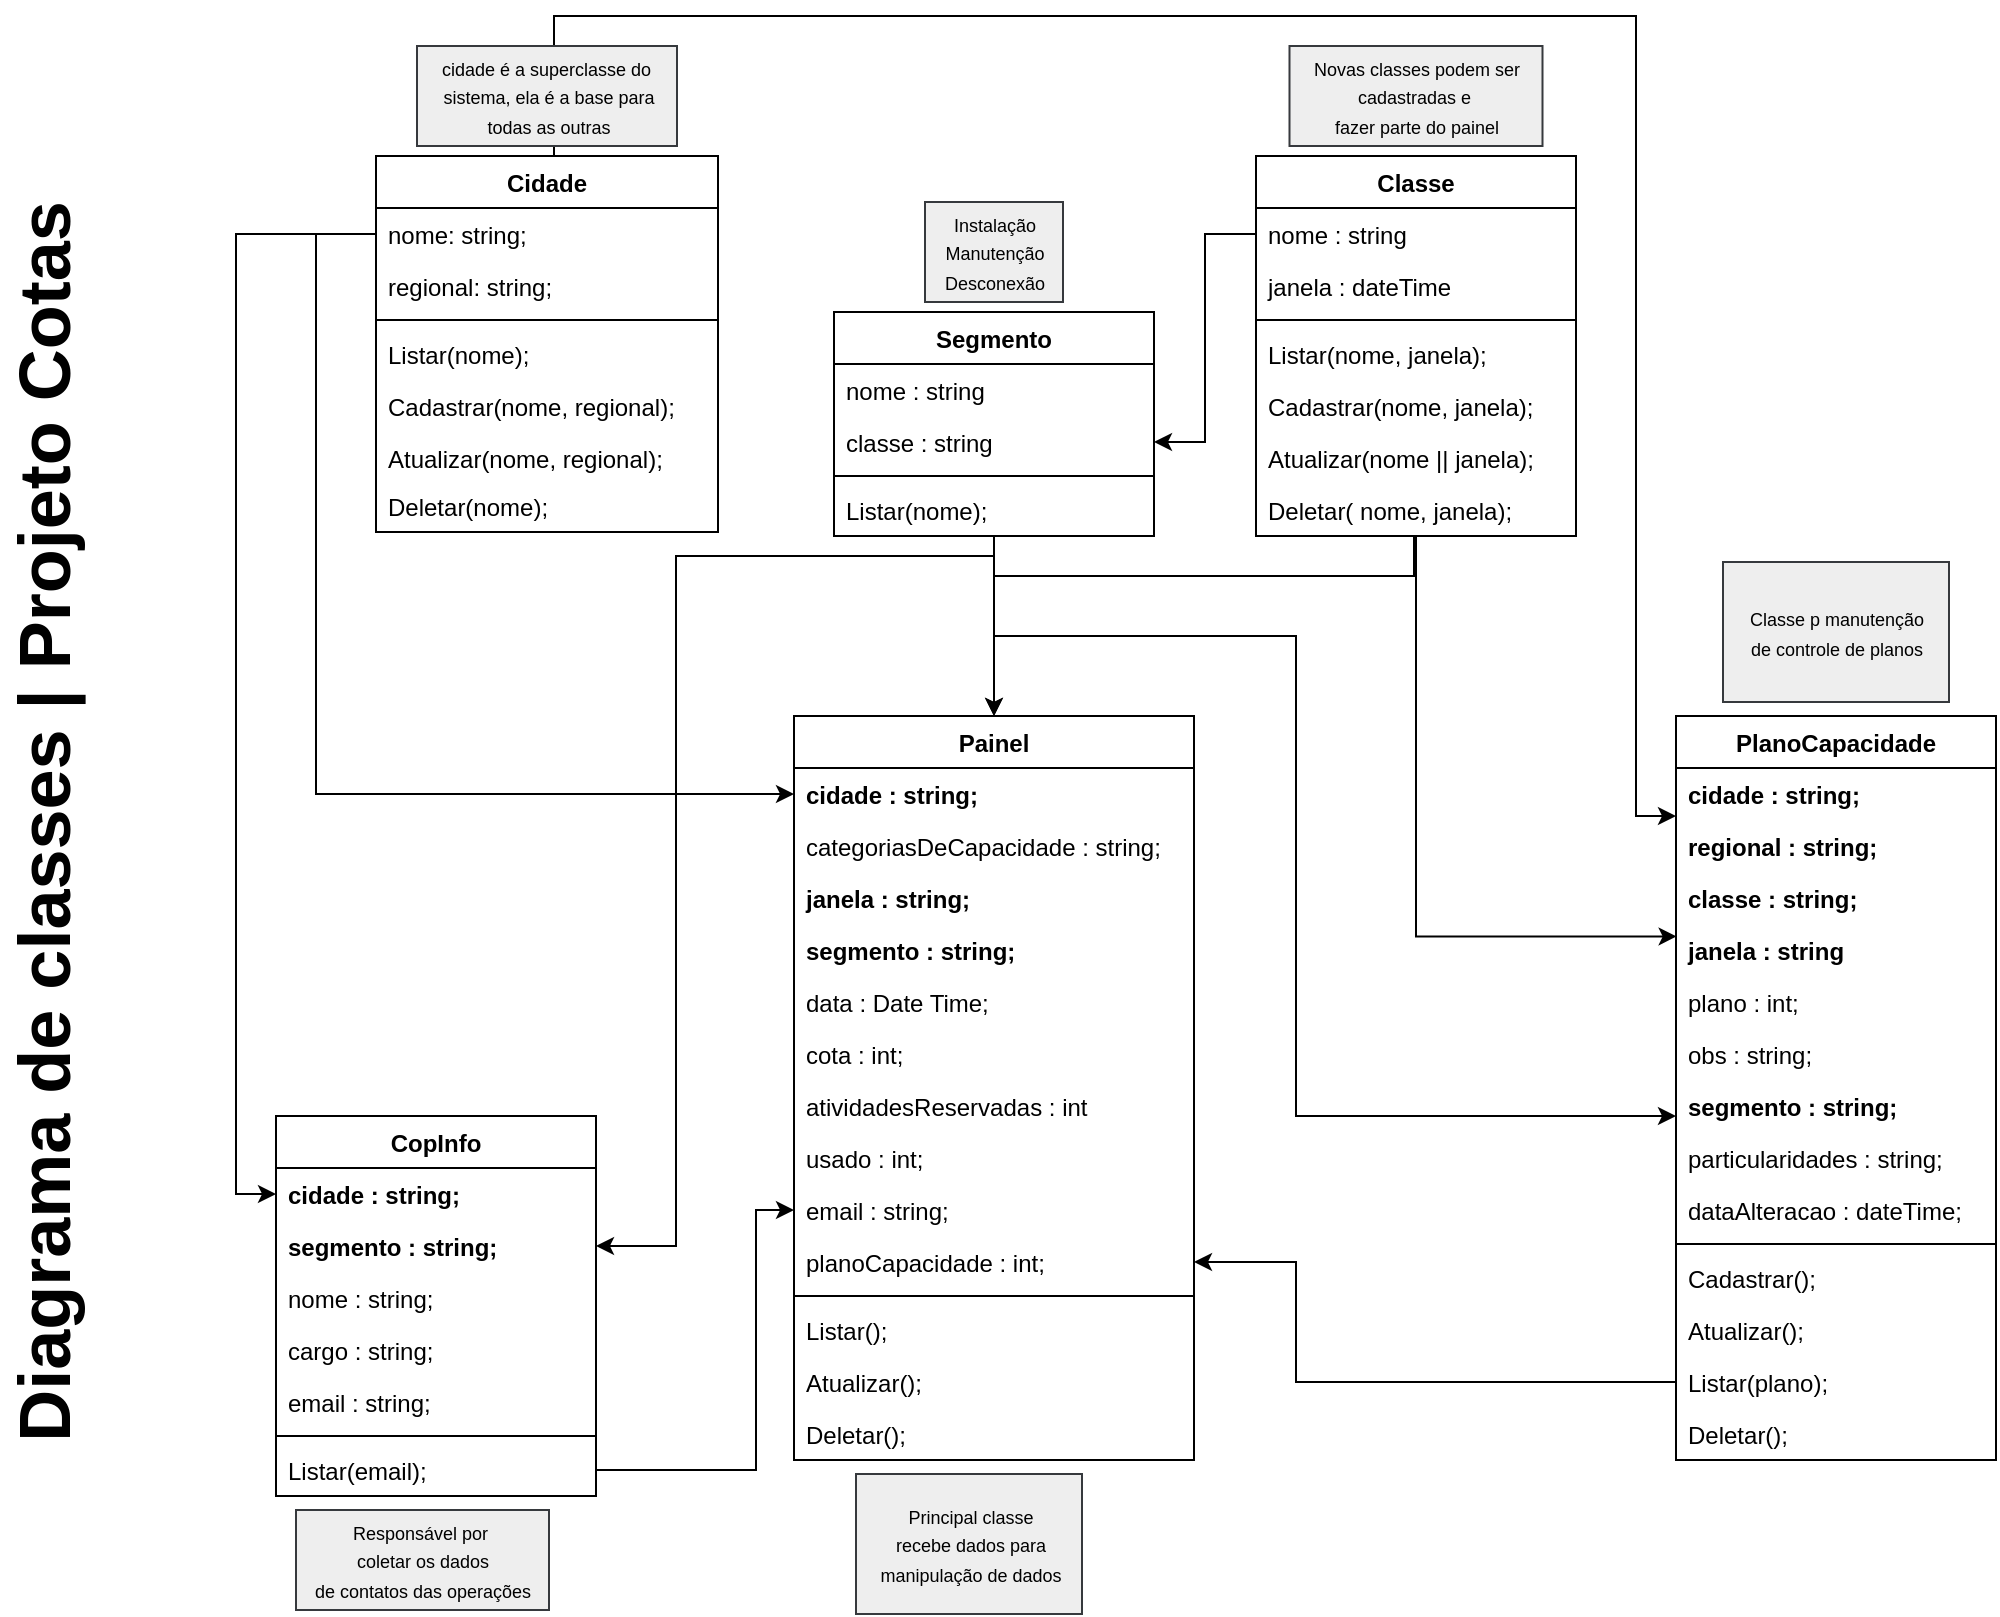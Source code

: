 <mxfile version="20.8.2"><diagram id="bKd8nCZgmNbRAATmLTqE" name="Página-1"><mxGraphModel dx="2018" dy="1100" grid="1" gridSize="10" guides="1" tooltips="1" connect="1" arrows="1" fold="1" page="1" pageScale="1" pageWidth="1169" pageHeight="827" background="#ffffff" math="0" shadow="0"><root><mxCell id="0"/><mxCell id="1" parent="0"/><mxCell id="ncsajtVMIMLtXobLdCpU-53" style="edgeStyle=orthogonalEdgeStyle;rounded=0;orthogonalLoop=1;jettySize=auto;html=1;fontSize=9;fontColor=#FF9933;" edge="1" parent="1" source="ncsajtVMIMLtXobLdCpU-5" target="ncsajtVMIMLtXobLdCpU-49"><mxGeometry relative="1" as="geometry"><Array as="points"><mxPoint x="314" y="17"/><mxPoint x="855" y="17"/><mxPoint x="855" y="417"/></Array></mxGeometry></mxCell><mxCell id="ncsajtVMIMLtXobLdCpU-5" value="Cidade" style="swimlane;fontStyle=1;align=center;verticalAlign=top;childLayout=stackLayout;horizontal=1;startSize=26;horizontalStack=0;resizeParent=1;resizeParentMax=0;resizeLast=0;collapsible=1;marginBottom=0;" vertex="1" parent="1"><mxGeometry x="225" y="87" width="171" height="188" as="geometry"/></mxCell><mxCell id="ncsajtVMIMLtXobLdCpU-6" value="nome: string;" style="text;strokeColor=none;fillColor=none;align=left;verticalAlign=top;spacingLeft=4;spacingRight=4;overflow=hidden;rotatable=0;points=[[0,0.5],[1,0.5]];portConstraint=eastwest;" vertex="1" parent="ncsajtVMIMLtXobLdCpU-5"><mxGeometry y="26" width="171" height="26" as="geometry"/></mxCell><mxCell id="ncsajtVMIMLtXobLdCpU-12" value="regional: string;" style="text;strokeColor=none;fillColor=none;align=left;verticalAlign=top;spacingLeft=4;spacingRight=4;overflow=hidden;rotatable=0;points=[[0,0.5],[1,0.5]];portConstraint=eastwest;" vertex="1" parent="ncsajtVMIMLtXobLdCpU-5"><mxGeometry y="52" width="171" height="26" as="geometry"/></mxCell><mxCell id="ncsajtVMIMLtXobLdCpU-7" value="" style="line;strokeWidth=1;fillColor=none;align=left;verticalAlign=middle;spacingTop=-1;spacingLeft=3;spacingRight=3;rotatable=0;labelPosition=right;points=[];portConstraint=eastwest;strokeColor=inherit;" vertex="1" parent="ncsajtVMIMLtXobLdCpU-5"><mxGeometry y="78" width="171" height="8" as="geometry"/></mxCell><mxCell id="ncsajtVMIMLtXobLdCpU-8" value="Listar(nome);" style="text;strokeColor=none;fillColor=none;align=left;verticalAlign=top;spacingLeft=4;spacingRight=4;overflow=hidden;rotatable=0;points=[[0,0.5],[1,0.5]];portConstraint=eastwest;" vertex="1" parent="ncsajtVMIMLtXobLdCpU-5"><mxGeometry y="86" width="171" height="26" as="geometry"/></mxCell><mxCell id="ncsajtVMIMLtXobLdCpU-9" value="Cadastrar(nome, regional);" style="text;strokeColor=none;fillColor=none;align=left;verticalAlign=top;spacingLeft=4;spacingRight=4;overflow=hidden;rotatable=0;points=[[0,0.5],[1,0.5]];portConstraint=eastwest;" vertex="1" parent="ncsajtVMIMLtXobLdCpU-5"><mxGeometry y="112" width="171" height="26" as="geometry"/></mxCell><mxCell id="ncsajtVMIMLtXobLdCpU-10" value="Atualizar(nome, regional);" style="text;strokeColor=none;fillColor=none;align=left;verticalAlign=top;spacingLeft=4;spacingRight=4;overflow=hidden;rotatable=0;points=[[0,0.5],[1,0.5]];portConstraint=eastwest;" vertex="1" parent="ncsajtVMIMLtXobLdCpU-5"><mxGeometry y="138" width="171" height="24" as="geometry"/></mxCell><mxCell id="ncsajtVMIMLtXobLdCpU-11" value="Deletar(nome);" style="text;strokeColor=none;fillColor=none;align=left;verticalAlign=top;spacingLeft=4;spacingRight=4;overflow=hidden;rotatable=0;points=[[0,0.5],[1,0.5]];portConstraint=eastwest;" vertex="1" parent="ncsajtVMIMLtXobLdCpU-5"><mxGeometry y="162" width="171" height="26" as="geometry"/></mxCell><mxCell id="ncsajtVMIMLtXobLdCpU-14" value="Painel" style="swimlane;fontStyle=1;align=center;verticalAlign=top;childLayout=stackLayout;horizontal=1;startSize=26;horizontalStack=0;resizeParent=1;resizeParentMax=0;resizeLast=0;collapsible=1;marginBottom=0;" vertex="1" parent="1"><mxGeometry x="434" y="367" width="200" height="372" as="geometry"/></mxCell><mxCell id="ncsajtVMIMLtXobLdCpU-20" value="cidade : string;" style="text;strokeColor=none;fillColor=none;align=left;verticalAlign=top;spacingLeft=4;spacingRight=4;overflow=hidden;rotatable=0;points=[[0,0.5],[1,0.5]];portConstraint=eastwest;fontStyle=1" vertex="1" parent="ncsajtVMIMLtXobLdCpU-14"><mxGeometry y="26" width="200" height="26" as="geometry"/></mxCell><mxCell id="ncsajtVMIMLtXobLdCpU-19" value="categoriasDeCapacidade : string;" style="text;strokeColor=none;fillColor=none;align=left;verticalAlign=top;spacingLeft=4;spacingRight=4;overflow=hidden;rotatable=0;points=[[0,0.5],[1,0.5]];portConstraint=eastwest;" vertex="1" parent="ncsajtVMIMLtXobLdCpU-14"><mxGeometry y="52" width="200" height="26" as="geometry"/></mxCell><mxCell id="ncsajtVMIMLtXobLdCpU-18" value="janela : string;" style="text;strokeColor=none;fillColor=none;align=left;verticalAlign=top;spacingLeft=4;spacingRight=4;overflow=hidden;rotatable=0;points=[[0,0.5],[1,0.5]];portConstraint=eastwest;fontStyle=1" vertex="1" parent="ncsajtVMIMLtXobLdCpU-14"><mxGeometry y="78" width="200" height="26" as="geometry"/></mxCell><mxCell id="ncsajtVMIMLtXobLdCpU-25" value="segmento : string;" style="text;strokeColor=none;fillColor=none;align=left;verticalAlign=top;spacingLeft=4;spacingRight=4;overflow=hidden;rotatable=0;points=[[0,0.5],[1,0.5]];portConstraint=eastwest;fontStyle=1" vertex="1" parent="ncsajtVMIMLtXobLdCpU-14"><mxGeometry y="104" width="200" height="26" as="geometry"/></mxCell><mxCell id="ncsajtVMIMLtXobLdCpU-24" value="data : Date Time;" style="text;strokeColor=none;fillColor=none;align=left;verticalAlign=top;spacingLeft=4;spacingRight=4;overflow=hidden;rotatable=0;points=[[0,0.5],[1,0.5]];portConstraint=eastwest;" vertex="1" parent="ncsajtVMIMLtXobLdCpU-14"><mxGeometry y="130" width="200" height="26" as="geometry"/></mxCell><mxCell id="ncsajtVMIMLtXobLdCpU-23" value="cota : int;" style="text;strokeColor=none;fillColor=none;align=left;verticalAlign=top;spacingLeft=4;spacingRight=4;overflow=hidden;rotatable=0;points=[[0,0.5],[1,0.5]];portConstraint=eastwest;" vertex="1" parent="ncsajtVMIMLtXobLdCpU-14"><mxGeometry y="156" width="200" height="26" as="geometry"/></mxCell><mxCell id="ncsajtVMIMLtXobLdCpU-22" value="atividadesReservadas : int" style="text;strokeColor=none;fillColor=none;align=left;verticalAlign=top;spacingLeft=4;spacingRight=4;overflow=hidden;rotatable=0;points=[[0,0.5],[1,0.5]];portConstraint=eastwest;" vertex="1" parent="ncsajtVMIMLtXobLdCpU-14"><mxGeometry y="182" width="200" height="26" as="geometry"/></mxCell><mxCell id="ncsajtVMIMLtXobLdCpU-21" value="usado : int;" style="text;strokeColor=none;fillColor=none;align=left;verticalAlign=top;spacingLeft=4;spacingRight=4;overflow=hidden;rotatable=0;points=[[0,0.5],[1,0.5]];portConstraint=eastwest;" vertex="1" parent="ncsajtVMIMLtXobLdCpU-14"><mxGeometry y="208" width="200" height="26" as="geometry"/></mxCell><mxCell id="ncsajtVMIMLtXobLdCpU-70" value="email : string;" style="text;strokeColor=none;fillColor=none;align=left;verticalAlign=top;spacingLeft=4;spacingRight=4;overflow=hidden;rotatable=0;points=[[0,0.5],[1,0.5]];portConstraint=eastwest;" vertex="1" parent="ncsajtVMIMLtXobLdCpU-14"><mxGeometry y="234" width="200" height="26" as="geometry"/></mxCell><mxCell id="ncsajtVMIMLtXobLdCpU-83" value="planoCapacidade : int;" style="text;strokeColor=none;fillColor=none;align=left;verticalAlign=top;spacingLeft=4;spacingRight=4;overflow=hidden;rotatable=0;points=[[0,0.5],[1,0.5]];portConstraint=eastwest;" vertex="1" parent="ncsajtVMIMLtXobLdCpU-14"><mxGeometry y="260" width="200" height="26" as="geometry"/></mxCell><mxCell id="ncsajtVMIMLtXobLdCpU-16" value="" style="line;strokeWidth=1;fillColor=none;align=left;verticalAlign=middle;spacingTop=-1;spacingLeft=3;spacingRight=3;rotatable=0;labelPosition=right;points=[];portConstraint=eastwest;strokeColor=inherit;" vertex="1" parent="ncsajtVMIMLtXobLdCpU-14"><mxGeometry y="286" width="200" height="8" as="geometry"/></mxCell><mxCell id="ncsajtVMIMLtXobLdCpU-17" value="Listar();" style="text;strokeColor=none;fillColor=none;align=left;verticalAlign=top;spacingLeft=4;spacingRight=4;overflow=hidden;rotatable=0;points=[[0,0.5],[1,0.5]];portConstraint=eastwest;" vertex="1" parent="ncsajtVMIMLtXobLdCpU-14"><mxGeometry y="294" width="200" height="26" as="geometry"/></mxCell><mxCell id="ncsajtVMIMLtXobLdCpU-28" value="Atualizar();" style="text;strokeColor=none;fillColor=none;align=left;verticalAlign=top;spacingLeft=4;spacingRight=4;overflow=hidden;rotatable=0;points=[[0,0.5],[1,0.5]];portConstraint=eastwest;" vertex="1" parent="ncsajtVMIMLtXobLdCpU-14"><mxGeometry y="320" width="200" height="26" as="geometry"/></mxCell><mxCell id="ncsajtVMIMLtXobLdCpU-27" value="Deletar();" style="text;strokeColor=none;fillColor=none;align=left;verticalAlign=top;spacingLeft=4;spacingRight=4;overflow=hidden;rotatable=0;points=[[0,0.5],[1,0.5]];portConstraint=eastwest;" vertex="1" parent="ncsajtVMIMLtXobLdCpU-14"><mxGeometry y="346" width="200" height="26" as="geometry"/></mxCell><mxCell id="ncsajtVMIMLtXobLdCpU-44" style="edgeStyle=orthogonalEdgeStyle;rounded=0;orthogonalLoop=1;jettySize=auto;html=1;entryX=0.5;entryY=0;entryDx=0;entryDy=0;" edge="1" parent="1" source="ncsajtVMIMLtXobLdCpU-30" target="ncsajtVMIMLtXobLdCpU-14"><mxGeometry relative="1" as="geometry"><Array as="points"><mxPoint x="534" y="347"/><mxPoint x="534" y="347"/></Array></mxGeometry></mxCell><mxCell id="ncsajtVMIMLtXobLdCpU-30" value="Segmento" style="swimlane;fontStyle=1;align=center;verticalAlign=top;childLayout=stackLayout;horizontal=1;startSize=26;horizontalStack=0;resizeParent=1;resizeParentMax=0;resizeLast=0;collapsible=1;marginBottom=0;" vertex="1" parent="1"><mxGeometry x="454" y="165" width="160" height="112" as="geometry"/></mxCell><mxCell id="ncsajtVMIMLtXobLdCpU-31" value="nome : string" style="text;strokeColor=none;fillColor=none;align=left;verticalAlign=top;spacingLeft=4;spacingRight=4;overflow=hidden;rotatable=0;points=[[0,0.5],[1,0.5]];portConstraint=eastwest;" vertex="1" parent="ncsajtVMIMLtXobLdCpU-30"><mxGeometry y="26" width="160" height="26" as="geometry"/></mxCell><mxCell id="ncsajtVMIMLtXobLdCpU-85" value="classe : string" style="text;strokeColor=none;fillColor=none;align=left;verticalAlign=top;spacingLeft=4;spacingRight=4;overflow=hidden;rotatable=0;points=[[0,0.5],[1,0.5]];portConstraint=eastwest;" vertex="1" parent="ncsajtVMIMLtXobLdCpU-30"><mxGeometry y="52" width="160" height="26" as="geometry"/></mxCell><mxCell id="ncsajtVMIMLtXobLdCpU-32" value="" style="line;strokeWidth=1;fillColor=none;align=left;verticalAlign=middle;spacingTop=-1;spacingLeft=3;spacingRight=3;rotatable=0;labelPosition=right;points=[];portConstraint=eastwest;strokeColor=inherit;" vertex="1" parent="ncsajtVMIMLtXobLdCpU-30"><mxGeometry y="78" width="160" height="8" as="geometry"/></mxCell><mxCell id="ncsajtVMIMLtXobLdCpU-33" value="Listar(nome);" style="text;strokeColor=none;fillColor=none;align=left;verticalAlign=top;spacingLeft=4;spacingRight=4;overflow=hidden;rotatable=0;points=[[0,0.5],[1,0.5]];portConstraint=eastwest;" vertex="1" parent="ncsajtVMIMLtXobLdCpU-30"><mxGeometry y="86" width="160" height="26" as="geometry"/></mxCell><mxCell id="ncsajtVMIMLtXobLdCpU-60" style="edgeStyle=orthogonalEdgeStyle;rounded=0;orthogonalLoop=1;jettySize=auto;html=1;entryX=0.002;entryY=0.24;entryDx=0;entryDy=0;entryPerimeter=0;fontSize=9;fontColor=#FF9933;" edge="1" parent="1" source="ncsajtVMIMLtXobLdCpU-36" target="ncsajtVMIMLtXobLdCpU-57"><mxGeometry relative="1" as="geometry"><Array as="points"><mxPoint x="745" y="477"/></Array></mxGeometry></mxCell><mxCell id="ncsajtVMIMLtXobLdCpU-36" value="Classe" style="swimlane;fontStyle=1;align=center;verticalAlign=top;childLayout=stackLayout;horizontal=1;startSize=26;horizontalStack=0;resizeParent=1;resizeParentMax=0;resizeLast=0;collapsible=1;marginBottom=0;" vertex="1" parent="1"><mxGeometry x="665" y="87" width="160" height="190" as="geometry"/></mxCell><mxCell id="ncsajtVMIMLtXobLdCpU-37" value="nome : string" style="text;strokeColor=none;fillColor=none;align=left;verticalAlign=top;spacingLeft=4;spacingRight=4;overflow=hidden;rotatable=0;points=[[0,0.5],[1,0.5]];portConstraint=eastwest;" vertex="1" parent="ncsajtVMIMLtXobLdCpU-36"><mxGeometry y="26" width="160" height="26" as="geometry"/></mxCell><mxCell id="ncsajtVMIMLtXobLdCpU-40" value="janela : dateTime" style="text;strokeColor=none;fillColor=none;align=left;verticalAlign=top;spacingLeft=4;spacingRight=4;overflow=hidden;rotatable=0;points=[[0,0.5],[1,0.5]];portConstraint=eastwest;" vertex="1" parent="ncsajtVMIMLtXobLdCpU-36"><mxGeometry y="52" width="160" height="26" as="geometry"/></mxCell><mxCell id="ncsajtVMIMLtXobLdCpU-38" value="" style="line;strokeWidth=1;fillColor=none;align=left;verticalAlign=middle;spacingTop=-1;spacingLeft=3;spacingRight=3;rotatable=0;labelPosition=right;points=[];portConstraint=eastwest;strokeColor=inherit;" vertex="1" parent="ncsajtVMIMLtXobLdCpU-36"><mxGeometry y="78" width="160" height="8" as="geometry"/></mxCell><mxCell id="ncsajtVMIMLtXobLdCpU-39" value="Listar(nome, janela);" style="text;strokeColor=none;fillColor=none;align=left;verticalAlign=top;spacingLeft=4;spacingRight=4;overflow=hidden;rotatable=0;points=[[0,0.5],[1,0.5]];portConstraint=eastwest;" vertex="1" parent="ncsajtVMIMLtXobLdCpU-36"><mxGeometry y="86" width="160" height="26" as="geometry"/></mxCell><mxCell id="ncsajtVMIMLtXobLdCpU-41" value="Cadastrar(nome, janela);" style="text;strokeColor=none;fillColor=none;align=left;verticalAlign=top;spacingLeft=4;spacingRight=4;overflow=hidden;rotatable=0;points=[[0,0.5],[1,0.5]];portConstraint=eastwest;" vertex="1" parent="ncsajtVMIMLtXobLdCpU-36"><mxGeometry y="112" width="160" height="26" as="geometry"/></mxCell><mxCell id="ncsajtVMIMLtXobLdCpU-43" value="Atualizar(nome || janela);" style="text;strokeColor=none;fillColor=none;align=left;verticalAlign=top;spacingLeft=4;spacingRight=4;overflow=hidden;rotatable=0;points=[[0,0.5],[1,0.5]];portConstraint=eastwest;" vertex="1" parent="ncsajtVMIMLtXobLdCpU-36"><mxGeometry y="138" width="160" height="26" as="geometry"/></mxCell><mxCell id="ncsajtVMIMLtXobLdCpU-42" value="Deletar( nome, janela);" style="text;strokeColor=none;fillColor=none;align=left;verticalAlign=top;spacingLeft=4;spacingRight=4;overflow=hidden;rotatable=0;points=[[0,0.5],[1,0.5]];portConstraint=eastwest;" vertex="1" parent="ncsajtVMIMLtXobLdCpU-36"><mxGeometry y="164" width="160" height="26" as="geometry"/></mxCell><mxCell id="ncsajtVMIMLtXobLdCpU-45" style="edgeStyle=orthogonalEdgeStyle;rounded=0;orthogonalLoop=1;jettySize=auto;html=1;" edge="1" parent="1" source="ncsajtVMIMLtXobLdCpU-42" target="ncsajtVMIMLtXobLdCpU-14"><mxGeometry relative="1" as="geometry"><Array as="points"><mxPoint x="744" y="297"/><mxPoint x="534" y="297"/></Array></mxGeometry></mxCell><mxCell id="ncsajtVMIMLtXobLdCpU-47" value="&lt;font style=&quot;font-size: 9px;&quot;&gt;Novas classes podem ser&lt;br&gt;cadastradas e&amp;nbsp;&lt;br&gt;fazer parte do painel&lt;br&gt;&lt;/font&gt;" style="html=1;fillColor=#eeeeee;strokeColor=#36393d;fontColor=#000000;" vertex="1" parent="1"><mxGeometry x="681.75" y="32" width="126.5" height="50" as="geometry"/></mxCell><mxCell id="ncsajtVMIMLtXobLdCpU-48" value="&lt;font style=&quot;font-size: 9px;&quot;&gt;cidade é a superclasse do&amp;nbsp;&lt;br&gt;sistema, ela é a base para&lt;br&gt;todas as outras&lt;br&gt;&lt;/font&gt;" style="html=1;fillColor=#eeeeee;strokeColor=#36393d;fontColor=#000000;" vertex="1" parent="1"><mxGeometry x="245.5" y="32" width="130" height="50" as="geometry"/></mxCell><mxCell id="ncsajtVMIMLtXobLdCpU-49" value="PlanoCapacidade" style="swimlane;fontStyle=1;align=center;verticalAlign=top;childLayout=stackLayout;horizontal=1;startSize=26;horizontalStack=0;resizeParent=1;resizeParentMax=0;resizeLast=0;collapsible=1;marginBottom=0;fillStyle=cross-hatch;fontSize=12;" vertex="1" parent="1"><mxGeometry x="875" y="367" width="160" height="372" as="geometry"/></mxCell><mxCell id="ncsajtVMIMLtXobLdCpU-50" value="cidade : string;" style="text;align=left;verticalAlign=top;spacingLeft=4;spacingRight=4;overflow=hidden;rotatable=0;points=[[0,0.5],[1,0.5]];portConstraint=eastwest;fillStyle=cross-hatch;fontSize=12;fontStyle=1" vertex="1" parent="ncsajtVMIMLtXobLdCpU-49"><mxGeometry y="26" width="160" height="26" as="geometry"/></mxCell><mxCell id="ncsajtVMIMLtXobLdCpU-54" value="regional : string;" style="text;align=left;verticalAlign=top;spacingLeft=4;spacingRight=4;overflow=hidden;rotatable=0;points=[[0,0.5],[1,0.5]];portConstraint=eastwest;fillStyle=cross-hatch;fontSize=12;fontStyle=1" vertex="1" parent="ncsajtVMIMLtXobLdCpU-49"><mxGeometry y="52" width="160" height="26" as="geometry"/></mxCell><mxCell id="ncsajtVMIMLtXobLdCpU-58" value="classe : string;" style="text;align=left;verticalAlign=top;spacingLeft=4;spacingRight=4;overflow=hidden;rotatable=0;points=[[0,0.5],[1,0.5]];portConstraint=eastwest;fillStyle=cross-hatch;fontSize=12;fontStyle=1" vertex="1" parent="ncsajtVMIMLtXobLdCpU-49"><mxGeometry y="78" width="160" height="26" as="geometry"/></mxCell><mxCell id="ncsajtVMIMLtXobLdCpU-57" value="janela : string" style="text;align=left;verticalAlign=top;spacingLeft=4;spacingRight=4;overflow=hidden;rotatable=0;points=[[0,0.5],[1,0.5]];portConstraint=eastwest;fillStyle=cross-hatch;fontSize=12;fontStyle=1" vertex="1" parent="ncsajtVMIMLtXobLdCpU-49"><mxGeometry y="104" width="160" height="26" as="geometry"/></mxCell><mxCell id="ncsajtVMIMLtXobLdCpU-61" value="plano : int;&#10;" style="text;align=left;verticalAlign=top;spacingLeft=4;spacingRight=4;overflow=hidden;rotatable=0;points=[[0,0.5],[1,0.5]];portConstraint=eastwest;fillStyle=cross-hatch;fontSize=12;fontStyle=0" vertex="1" parent="ncsajtVMIMLtXobLdCpU-49"><mxGeometry y="130" width="160" height="26" as="geometry"/></mxCell><mxCell id="ncsajtVMIMLtXobLdCpU-55" value="obs : string;" style="text;align=left;verticalAlign=top;spacingLeft=4;spacingRight=4;overflow=hidden;rotatable=0;points=[[0,0.5],[1,0.5]];portConstraint=eastwest;fillStyle=cross-hatch;fontSize=12;" vertex="1" parent="ncsajtVMIMLtXobLdCpU-49"><mxGeometry y="156" width="160" height="26" as="geometry"/></mxCell><mxCell id="ncsajtVMIMLtXobLdCpU-64" value="segmento : string;" style="text;align=left;verticalAlign=top;spacingLeft=4;spacingRight=4;overflow=hidden;rotatable=0;points=[[0,0.5],[1,0.5]];portConstraint=eastwest;fillStyle=cross-hatch;fontSize=12;fontStyle=1" vertex="1" parent="ncsajtVMIMLtXobLdCpU-49"><mxGeometry y="182" width="160" height="26" as="geometry"/></mxCell><mxCell id="ncsajtVMIMLtXobLdCpU-56" value="particularidades : string;" style="text;align=left;verticalAlign=top;spacingLeft=4;spacingRight=4;overflow=hidden;rotatable=0;points=[[0,0.5],[1,0.5]];portConstraint=eastwest;fillStyle=cross-hatch;fontSize=12;" vertex="1" parent="ncsajtVMIMLtXobLdCpU-49"><mxGeometry y="208" width="160" height="26" as="geometry"/></mxCell><mxCell id="ncsajtVMIMLtXobLdCpU-62" value="dataAlteracao : dateTime;" style="text;align=left;verticalAlign=top;spacingLeft=4;spacingRight=4;overflow=hidden;rotatable=0;points=[[0,0.5],[1,0.5]];portConstraint=eastwest;fillStyle=cross-hatch;fontSize=12;" vertex="1" parent="ncsajtVMIMLtXobLdCpU-49"><mxGeometry y="234" width="160" height="26" as="geometry"/></mxCell><mxCell id="ncsajtVMIMLtXobLdCpU-51" value="" style="line;strokeWidth=1;align=left;verticalAlign=middle;spacingTop=-1;spacingLeft=3;spacingRight=3;rotatable=0;labelPosition=right;points=[];portConstraint=eastwest;fillStyle=cross-hatch;fontSize=9;" vertex="1" parent="ncsajtVMIMLtXobLdCpU-49"><mxGeometry y="260" width="160" height="8" as="geometry"/></mxCell><mxCell id="ncsajtVMIMLtXobLdCpU-52" value="Cadastrar();" style="text;align=left;verticalAlign=top;spacingLeft=4;spacingRight=4;overflow=hidden;rotatable=0;points=[[0,0.5],[1,0.5]];portConstraint=eastwest;fillStyle=cross-hatch;fontSize=12;" vertex="1" parent="ncsajtVMIMLtXobLdCpU-49"><mxGeometry y="268" width="160" height="26" as="geometry"/></mxCell><mxCell id="ncsajtVMIMLtXobLdCpU-67" value="Atualizar();" style="text;align=left;verticalAlign=top;spacingLeft=4;spacingRight=4;overflow=hidden;rotatable=0;points=[[0,0.5],[1,0.5]];portConstraint=eastwest;fillStyle=cross-hatch;fontSize=12;" vertex="1" parent="ncsajtVMIMLtXobLdCpU-49"><mxGeometry y="294" width="160" height="26" as="geometry"/></mxCell><mxCell id="ncsajtVMIMLtXobLdCpU-66" value="Listar(plano);" style="text;align=left;verticalAlign=top;spacingLeft=4;spacingRight=4;overflow=hidden;rotatable=0;points=[[0,0.5],[1,0.5]];portConstraint=eastwest;fillStyle=cross-hatch;fontSize=12;" vertex="1" parent="ncsajtVMIMLtXobLdCpU-49"><mxGeometry y="320" width="160" height="26" as="geometry"/></mxCell><mxCell id="ncsajtVMIMLtXobLdCpU-65" value="Deletar();" style="text;align=left;verticalAlign=top;spacingLeft=4;spacingRight=4;overflow=hidden;rotatable=0;points=[[0,0.5],[1,0.5]];portConstraint=eastwest;fillStyle=cross-hatch;fontSize=12;" vertex="1" parent="ncsajtVMIMLtXobLdCpU-49"><mxGeometry y="346" width="160" height="26" as="geometry"/></mxCell><mxCell id="ncsajtVMIMLtXobLdCpU-63" style="edgeStyle=orthogonalEdgeStyle;rounded=0;orthogonalLoop=1;jettySize=auto;html=1;fontSize=12;fontColor=#FF9933;" edge="1" parent="1" source="ncsajtVMIMLtXobLdCpU-33"><mxGeometry relative="1" as="geometry"><mxPoint x="875" y="567" as="targetPoint"/><Array as="points"><mxPoint x="534" y="327"/><mxPoint x="685" y="327"/><mxPoint x="685" y="567"/></Array></mxGeometry></mxCell><mxCell id="ncsajtVMIMLtXobLdCpU-68" value="&lt;font style=&quot;font-size: 9px;&quot;&gt;Classe p manutenção&lt;br&gt;de controle de planos&lt;br&gt;&lt;/font&gt;" style="html=1;fillColor=#eeeeee;strokeColor=#36393d;fontColor=#000000;" vertex="1" parent="1"><mxGeometry x="898.5" y="290" width="113" height="70" as="geometry"/></mxCell><mxCell id="ncsajtVMIMLtXobLdCpU-69" value="&lt;font style=&quot;font-size: 9px;&quot;&gt;Principal classe&lt;br&gt;recebe dados para&lt;br&gt;manipulação de dados&lt;br&gt;&lt;/font&gt;" style="html=1;fillColor=#eeeeee;strokeColor=#36393d;fontColor=#000000;" vertex="1" parent="1"><mxGeometry x="465" y="746" width="113" height="70" as="geometry"/></mxCell><mxCell id="ncsajtVMIMLtXobLdCpU-71" value="CopInfo" style="swimlane;fontStyle=1;align=center;verticalAlign=top;childLayout=stackLayout;horizontal=1;startSize=26;horizontalStack=0;resizeParent=1;resizeParentMax=0;resizeLast=0;collapsible=1;marginBottom=0;fillStyle=cross-hatch;fontSize=12;" vertex="1" parent="1"><mxGeometry x="175" y="567" width="160" height="190" as="geometry"/></mxCell><mxCell id="ncsajtVMIMLtXobLdCpU-72" value="cidade : string;" style="text;align=left;verticalAlign=top;spacingLeft=4;spacingRight=4;overflow=hidden;rotatable=0;points=[[0,0.5],[1,0.5]];portConstraint=eastwest;fillStyle=cross-hatch;fontSize=12;fontStyle=1" vertex="1" parent="ncsajtVMIMLtXobLdCpU-71"><mxGeometry y="26" width="160" height="26" as="geometry"/></mxCell><mxCell id="ncsajtVMIMLtXobLdCpU-75" value="segmento : string;" style="text;align=left;verticalAlign=top;spacingLeft=4;spacingRight=4;overflow=hidden;rotatable=0;points=[[0,0.5],[1,0.5]];portConstraint=eastwest;fillStyle=cross-hatch;fontSize=12;fontStyle=1" vertex="1" parent="ncsajtVMIMLtXobLdCpU-71"><mxGeometry y="52" width="160" height="26" as="geometry"/></mxCell><mxCell id="ncsajtVMIMLtXobLdCpU-79" value="nome : string;" style="text;align=left;verticalAlign=top;spacingLeft=4;spacingRight=4;overflow=hidden;rotatable=0;points=[[0,0.5],[1,0.5]];portConstraint=eastwest;fillStyle=cross-hatch;fontSize=12;" vertex="1" parent="ncsajtVMIMLtXobLdCpU-71"><mxGeometry y="78" width="160" height="26" as="geometry"/></mxCell><mxCell id="ncsajtVMIMLtXobLdCpU-78" value="cargo : string;" style="text;align=left;verticalAlign=top;spacingLeft=4;spacingRight=4;overflow=hidden;rotatable=0;points=[[0,0.5],[1,0.5]];portConstraint=eastwest;fillStyle=cross-hatch;fontSize=12;" vertex="1" parent="ncsajtVMIMLtXobLdCpU-71"><mxGeometry y="104" width="160" height="26" as="geometry"/></mxCell><mxCell id="ncsajtVMIMLtXobLdCpU-76" value="email : string;" style="text;align=left;verticalAlign=top;spacingLeft=4;spacingRight=4;overflow=hidden;rotatable=0;points=[[0,0.5],[1,0.5]];portConstraint=eastwest;fillStyle=cross-hatch;fontSize=12;" vertex="1" parent="ncsajtVMIMLtXobLdCpU-71"><mxGeometry y="130" width="160" height="26" as="geometry"/></mxCell><mxCell id="ncsajtVMIMLtXobLdCpU-73" value="" style="line;strokeWidth=1;align=left;verticalAlign=middle;spacingTop=-1;spacingLeft=3;spacingRight=3;rotatable=0;labelPosition=right;points=[];portConstraint=eastwest;fillStyle=cross-hatch;fontSize=12;" vertex="1" parent="ncsajtVMIMLtXobLdCpU-71"><mxGeometry y="156" width="160" height="8" as="geometry"/></mxCell><mxCell id="ncsajtVMIMLtXobLdCpU-74" value="Listar(email);" style="text;align=left;verticalAlign=top;spacingLeft=4;spacingRight=4;overflow=hidden;rotatable=0;points=[[0,0.5],[1,0.5]];portConstraint=eastwest;fillStyle=cross-hatch;fontSize=12;" vertex="1" parent="ncsajtVMIMLtXobLdCpU-71"><mxGeometry y="164" width="160" height="26" as="geometry"/></mxCell><mxCell id="ncsajtVMIMLtXobLdCpU-80" style="edgeStyle=orthogonalEdgeStyle;rounded=0;orthogonalLoop=1;jettySize=auto;html=1;entryX=0;entryY=0.5;entryDx=0;entryDy=0;fontSize=12;fontColor=#FF9933;" edge="1" parent="1" source="ncsajtVMIMLtXobLdCpU-6" target="ncsajtVMIMLtXobLdCpU-72"><mxGeometry relative="1" as="geometry"/></mxCell><mxCell id="ncsajtVMIMLtXobLdCpU-82" style="edgeStyle=orthogonalEdgeStyle;rounded=0;orthogonalLoop=1;jettySize=auto;html=1;entryX=0;entryY=0.5;entryDx=0;entryDy=0;fontSize=12;fontColor=#FF9933;exitX=1;exitY=0.5;exitDx=0;exitDy=0;" edge="1" parent="1" source="ncsajtVMIMLtXobLdCpU-74" target="ncsajtVMIMLtXobLdCpU-70"><mxGeometry relative="1" as="geometry"><Array as="points"><mxPoint x="415" y="744"/><mxPoint x="415" y="614"/></Array></mxGeometry></mxCell><mxCell id="ncsajtVMIMLtXobLdCpU-84" style="edgeStyle=orthogonalEdgeStyle;rounded=0;orthogonalLoop=1;jettySize=auto;html=1;entryX=1;entryY=0.5;entryDx=0;entryDy=0;fontSize=12;fontColor=#FF9933;" edge="1" parent="1" source="ncsajtVMIMLtXobLdCpU-66" target="ncsajtVMIMLtXobLdCpU-83"><mxGeometry relative="1" as="geometry"><Array as="points"><mxPoint x="685" y="700"/><mxPoint x="685" y="640"/></Array></mxGeometry></mxCell><mxCell id="ncsajtVMIMLtXobLdCpU-87" style="edgeStyle=orthogonalEdgeStyle;rounded=0;orthogonalLoop=1;jettySize=auto;html=1;entryX=1;entryY=0.5;entryDx=0;entryDy=0;fontSize=12;fontColor=#FF9933;" edge="1" parent="1" source="ncsajtVMIMLtXobLdCpU-33" target="ncsajtVMIMLtXobLdCpU-75"><mxGeometry relative="1" as="geometry"><Array as="points"><mxPoint x="534" y="287"/><mxPoint x="375" y="287"/><mxPoint x="375" y="632"/></Array></mxGeometry></mxCell><mxCell id="ncsajtVMIMLtXobLdCpU-89" style="edgeStyle=orthogonalEdgeStyle;rounded=0;orthogonalLoop=1;jettySize=auto;html=1;entryX=1;entryY=0.5;entryDx=0;entryDy=0;fontSize=12;fontColor=#FF9933;" edge="1" parent="1" source="ncsajtVMIMLtXobLdCpU-37" target="ncsajtVMIMLtXobLdCpU-85"><mxGeometry relative="1" as="geometry"/></mxCell><mxCell id="ncsajtVMIMLtXobLdCpU-91" style="edgeStyle=orthogonalEdgeStyle;rounded=0;orthogonalLoop=1;jettySize=auto;html=1;entryX=0;entryY=0.5;entryDx=0;entryDy=0;fontSize=12;fontColor=#FF9933;" edge="1" parent="1" source="ncsajtVMIMLtXobLdCpU-6" target="ncsajtVMIMLtXobLdCpU-20"><mxGeometry relative="1" as="geometry"><Array as="points"><mxPoint x="195" y="126"/><mxPoint x="195" y="406"/></Array></mxGeometry></mxCell><mxCell id="ncsajtVMIMLtXobLdCpU-92" value="&lt;font style=&quot;font-size: 9px;&quot;&gt;Responsável por&amp;nbsp;&lt;br&gt;coletar os dados&lt;br&gt;de contatos das operações&lt;br&gt;&lt;/font&gt;" style="html=1;fillColor=#eeeeee;strokeColor=#36393d;fontColor=#000000;" vertex="1" parent="1"><mxGeometry x="185" y="764" width="126.5" height="50" as="geometry"/></mxCell><mxCell id="ncsajtVMIMLtXobLdCpU-94" value="Diagrama de classes | Projeto Cotas" style="text;html=1;strokeColor=none;fillColor=none;align=center;verticalAlign=middle;whiteSpace=wrap;rounded=0;fillStyle=cross-hatch;fontSize=36;fontColor=default;rotation=-90;spacing=2;fontStyle=1" vertex="1" parent="1"><mxGeometry x="-316.25" y="398.75" width="750" height="42.5" as="geometry"/></mxCell><mxCell id="ncsajtVMIMLtXobLdCpU-95" value="&lt;font style=&quot;font-size: 9px;&quot;&gt;Instalação&lt;br&gt;Manutenção&lt;br&gt;Desconexão&lt;br&gt;&lt;/font&gt;" style="html=1;fillColor=#eeeeee;strokeColor=#36393d;fontColor=#000000;" vertex="1" parent="1"><mxGeometry x="499.5" y="110" width="69" height="50" as="geometry"/></mxCell></root></mxGraphModel></diagram></mxfile>